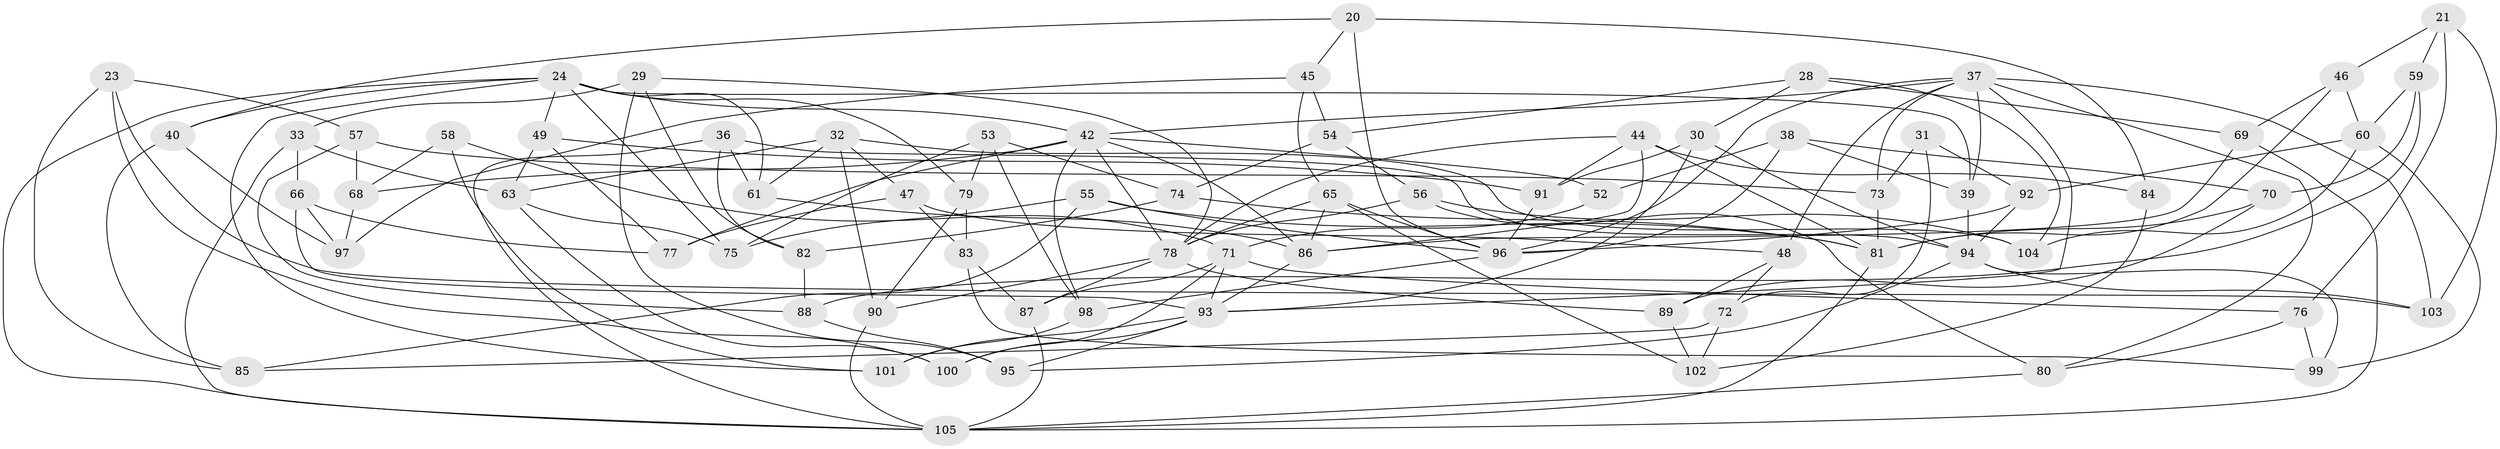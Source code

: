 // original degree distribution, {4: 1.0}
// Generated by graph-tools (version 1.1) at 2025/01/03/04/25 22:01:40]
// undirected, 73 vertices, 166 edges
graph export_dot {
graph [start="1"]
  node [color=gray90,style=filled];
  20;
  21;
  23;
  24 [super="+2+4+13"];
  28;
  29;
  30;
  31;
  32 [super="+9"];
  33;
  36;
  37 [super="+22"];
  38;
  39;
  40;
  42 [super="+11+18"];
  44 [super="+6"];
  45;
  46;
  47;
  48;
  49;
  52;
  53;
  54;
  55;
  56;
  57;
  58;
  59;
  60 [super="+34"];
  61;
  63 [super="+27"];
  65 [super="+25"];
  66;
  68;
  69;
  70;
  71 [super="+41"];
  72;
  73 [super="+10"];
  74;
  75;
  76;
  77;
  78 [super="+67"];
  79;
  80;
  81 [super="+1+43"];
  82;
  83;
  84;
  85;
  86 [super="+64"];
  87;
  88;
  89;
  90;
  91;
  92 [super="+51"];
  93 [super="+17+12"];
  94 [super="+35"];
  95;
  96 [super="+14+26"];
  97;
  98;
  99;
  100;
  101 [super="+50"];
  102;
  103;
  104;
  105 [super="+15+62"];
  20 -- 40;
  20 -- 45;
  20 -- 84;
  20 -- 96;
  21 -- 76;
  21 -- 46;
  21 -- 103;
  21 -- 59;
  23 -- 57;
  23 -- 103;
  23 -- 85;
  23 -- 100;
  24 -- 39;
  24 -- 40;
  24 -- 49;
  24 -- 61;
  24 -- 101 [weight=2];
  24 -- 79;
  24 -- 42;
  24 -- 75;
  24 -- 105;
  28 -- 54;
  28 -- 104;
  28 -- 30;
  28 -- 69;
  29 -- 82;
  29 -- 33;
  29 -- 95;
  29 -- 78;
  30 -- 91;
  30 -- 94;
  30 -- 93;
  31 -- 73 [weight=2];
  31 -- 72;
  31 -- 92;
  32 -- 90;
  32 -- 104;
  32 -- 61;
  32 -- 63 [weight=2];
  32 -- 47;
  33 -- 66;
  33 -- 63;
  33 -- 105;
  36 -- 61;
  36 -- 105;
  36 -- 82;
  36 -- 94;
  37 -- 103;
  37 -- 48;
  37 -- 96;
  37 -- 80;
  37 -- 39;
  37 -- 73;
  37 -- 42;
  37 -- 93;
  38 -- 39;
  38 -- 52;
  38 -- 70;
  38 -- 96;
  39 -- 94;
  40 -- 85;
  40 -- 97;
  42 -- 98;
  42 -- 52;
  42 -- 78;
  42 -- 68;
  42 -- 77;
  42 -- 86;
  44 -- 84 [weight=2];
  44 -- 91;
  44 -- 78;
  44 -- 81;
  44 -- 86;
  45 -- 54;
  45 -- 97;
  45 -- 65;
  46 -- 81;
  46 -- 69;
  46 -- 60;
  47 -- 48;
  47 -- 83;
  47 -- 77;
  48 -- 72;
  48 -- 89;
  49 -- 91;
  49 -- 63;
  49 -- 77;
  52 -- 71 [weight=2];
  53 -- 75;
  53 -- 74;
  53 -- 79;
  53 -- 98;
  54 -- 56;
  54 -- 74;
  55 -- 75;
  55 -- 85;
  55 -- 81;
  55 -- 96;
  56 -- 80;
  56 -- 104;
  56 -- 78;
  57 -- 68;
  57 -- 73;
  57 -- 88;
  58 -- 68;
  58 -- 71 [weight=2];
  58 -- 101;
  59 -- 88;
  59 -- 60;
  59 -- 70;
  60 -- 99;
  60 -- 92 [weight=2];
  60 -- 104;
  61 -- 86;
  63 -- 100;
  63 -- 75;
  65 -- 102;
  65 -- 96;
  65 -- 78;
  65 -- 86 [weight=2];
  66 -- 77;
  66 -- 97;
  66 -- 93;
  68 -- 97;
  69 -- 86;
  69 -- 105;
  70 -- 89;
  70 -- 81;
  71 -- 100;
  71 -- 87;
  71 -- 76;
  71 -- 93;
  72 -- 102;
  72 -- 85;
  73 -- 81 [weight=2];
  74 -- 82;
  74 -- 81;
  76 -- 99;
  76 -- 80;
  78 -- 87;
  78 -- 89;
  78 -- 90;
  79 -- 90;
  79 -- 83;
  80 -- 105;
  81 -- 105;
  82 -- 88;
  83 -- 99;
  83 -- 87;
  84 -- 102;
  86 -- 93 [weight=2];
  87 -- 105;
  88 -- 95;
  89 -- 102;
  90 -- 105;
  91 -- 96;
  92 -- 94 [weight=2];
  92 -- 96;
  93 -- 100;
  93 -- 101 [weight=2];
  93 -- 95;
  94 -- 103;
  94 -- 99;
  94 -- 95;
  96 -- 98;
  98 -- 101;
}
